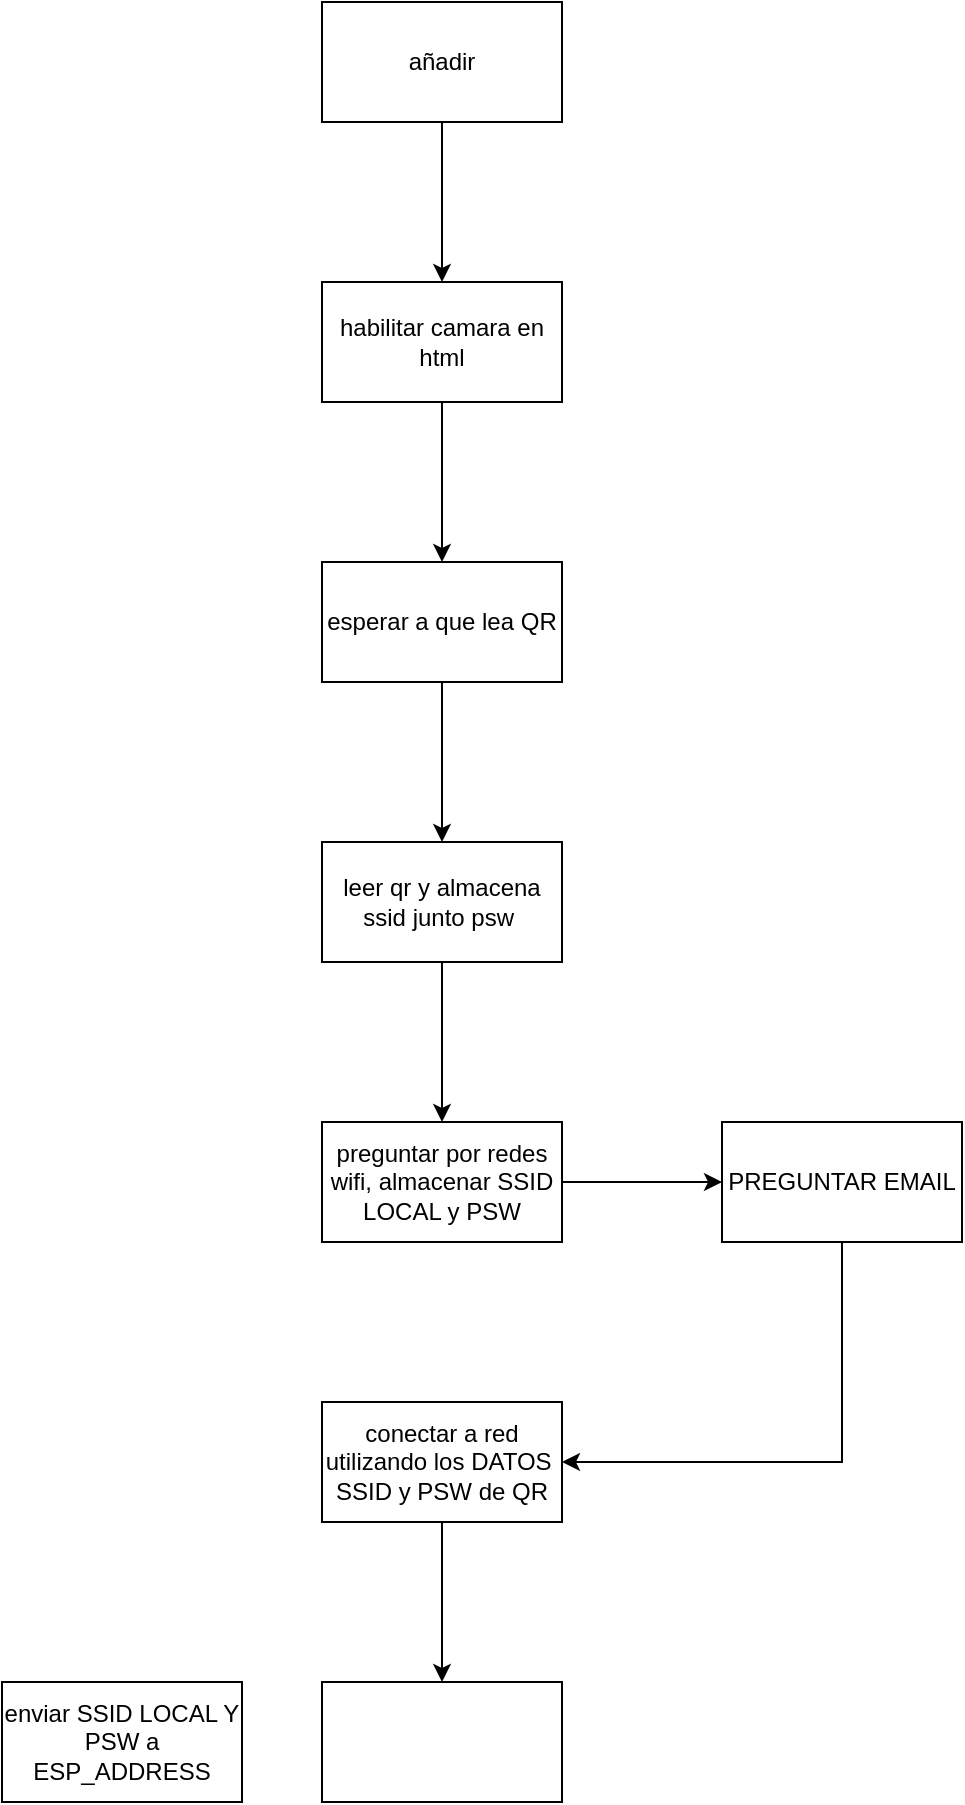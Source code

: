 <mxfile version="14.8.0" type="github">
  <diagram id="zksOzhmgCKHxx3TI2H-X" name="Page-1">
    <mxGraphModel dx="1562" dy="950" grid="1" gridSize="10" guides="1" tooltips="1" connect="1" arrows="1" fold="1" page="1" pageScale="1" pageWidth="850" pageHeight="1100" math="0" shadow="0">
      <root>
        <mxCell id="0" />
        <mxCell id="1" parent="0" />
        <mxCell id="tDVwCrI6mQzgKmQ2pOSk-4" value="" style="edgeStyle=orthogonalEdgeStyle;rounded=0;orthogonalLoop=1;jettySize=auto;html=1;" edge="1" parent="1" source="tDVwCrI6mQzgKmQ2pOSk-2" target="tDVwCrI6mQzgKmQ2pOSk-3">
          <mxGeometry relative="1" as="geometry" />
        </mxCell>
        <mxCell id="tDVwCrI6mQzgKmQ2pOSk-2" value="añadir" style="rounded=0;whiteSpace=wrap;html=1;" vertex="1" parent="1">
          <mxGeometry x="290" y="90" width="120" height="60" as="geometry" />
        </mxCell>
        <mxCell id="tDVwCrI6mQzgKmQ2pOSk-6" value="" style="edgeStyle=orthogonalEdgeStyle;rounded=0;orthogonalLoop=1;jettySize=auto;html=1;" edge="1" parent="1" source="tDVwCrI6mQzgKmQ2pOSk-3" target="tDVwCrI6mQzgKmQ2pOSk-5">
          <mxGeometry relative="1" as="geometry" />
        </mxCell>
        <mxCell id="tDVwCrI6mQzgKmQ2pOSk-3" value="habilitar camara en html" style="rounded=0;whiteSpace=wrap;html=1;" vertex="1" parent="1">
          <mxGeometry x="290" y="230" width="120" height="60" as="geometry" />
        </mxCell>
        <mxCell id="tDVwCrI6mQzgKmQ2pOSk-8" value="" style="edgeStyle=orthogonalEdgeStyle;rounded=0;orthogonalLoop=1;jettySize=auto;html=1;" edge="1" parent="1" source="tDVwCrI6mQzgKmQ2pOSk-5" target="tDVwCrI6mQzgKmQ2pOSk-7">
          <mxGeometry relative="1" as="geometry" />
        </mxCell>
        <mxCell id="tDVwCrI6mQzgKmQ2pOSk-5" value="esperar a que lea QR" style="whiteSpace=wrap;html=1;rounded=0;" vertex="1" parent="1">
          <mxGeometry x="290" y="370" width="120" height="60" as="geometry" />
        </mxCell>
        <mxCell id="tDVwCrI6mQzgKmQ2pOSk-10" value="" style="edgeStyle=orthogonalEdgeStyle;rounded=0;orthogonalLoop=1;jettySize=auto;html=1;" edge="1" parent="1" source="tDVwCrI6mQzgKmQ2pOSk-7" target="tDVwCrI6mQzgKmQ2pOSk-9">
          <mxGeometry relative="1" as="geometry" />
        </mxCell>
        <mxCell id="tDVwCrI6mQzgKmQ2pOSk-7" value="leer qr y almacena ssid junto psw&amp;nbsp;" style="whiteSpace=wrap;html=1;rounded=0;" vertex="1" parent="1">
          <mxGeometry x="290" y="510" width="120" height="60" as="geometry" />
        </mxCell>
        <mxCell id="tDVwCrI6mQzgKmQ2pOSk-17" value="" style="edgeStyle=orthogonalEdgeStyle;rounded=0;orthogonalLoop=1;jettySize=auto;html=1;" edge="1" parent="1" source="tDVwCrI6mQzgKmQ2pOSk-9" target="tDVwCrI6mQzgKmQ2pOSk-16">
          <mxGeometry relative="1" as="geometry" />
        </mxCell>
        <mxCell id="tDVwCrI6mQzgKmQ2pOSk-9" value="preguntar por redes wifi, almacenar SSID LOCAL y PSW" style="whiteSpace=wrap;html=1;rounded=0;" vertex="1" parent="1">
          <mxGeometry x="290" y="650" width="120" height="60" as="geometry" />
        </mxCell>
        <mxCell id="tDVwCrI6mQzgKmQ2pOSk-14" value="" style="edgeStyle=orthogonalEdgeStyle;rounded=0;orthogonalLoop=1;jettySize=auto;html=1;" edge="1" parent="1" source="tDVwCrI6mQzgKmQ2pOSk-11" target="tDVwCrI6mQzgKmQ2pOSk-13">
          <mxGeometry relative="1" as="geometry" />
        </mxCell>
        <mxCell id="tDVwCrI6mQzgKmQ2pOSk-11" value="conectar a red utilizando los DATOS&amp;nbsp;&lt;br&gt;SSID y PSW de QR" style="whiteSpace=wrap;html=1;rounded=0;" vertex="1" parent="1">
          <mxGeometry x="290" y="790" width="120" height="60" as="geometry" />
        </mxCell>
        <mxCell id="tDVwCrI6mQzgKmQ2pOSk-13" value="" style="whiteSpace=wrap;html=1;rounded=0;" vertex="1" parent="1">
          <mxGeometry x="290" y="930" width="120" height="60" as="geometry" />
        </mxCell>
        <mxCell id="tDVwCrI6mQzgKmQ2pOSk-18" style="edgeStyle=orthogonalEdgeStyle;rounded=0;orthogonalLoop=1;jettySize=auto;html=1;entryX=1;entryY=0.5;entryDx=0;entryDy=0;" edge="1" parent="1" source="tDVwCrI6mQzgKmQ2pOSk-16" target="tDVwCrI6mQzgKmQ2pOSk-11">
          <mxGeometry relative="1" as="geometry">
            <Array as="points">
              <mxPoint x="550" y="820" />
            </Array>
          </mxGeometry>
        </mxCell>
        <mxCell id="tDVwCrI6mQzgKmQ2pOSk-16" value="PREGUNTAR EMAIL" style="whiteSpace=wrap;html=1;rounded=0;" vertex="1" parent="1">
          <mxGeometry x="490" y="650" width="120" height="60" as="geometry" />
        </mxCell>
        <mxCell id="tDVwCrI6mQzgKmQ2pOSk-19" value="enviar SSID LOCAL Y PSW a ESP_ADDRESS" style="whiteSpace=wrap;html=1;rounded=0;" vertex="1" parent="1">
          <mxGeometry x="130" y="930" width="120" height="60" as="geometry" />
        </mxCell>
      </root>
    </mxGraphModel>
  </diagram>
</mxfile>
